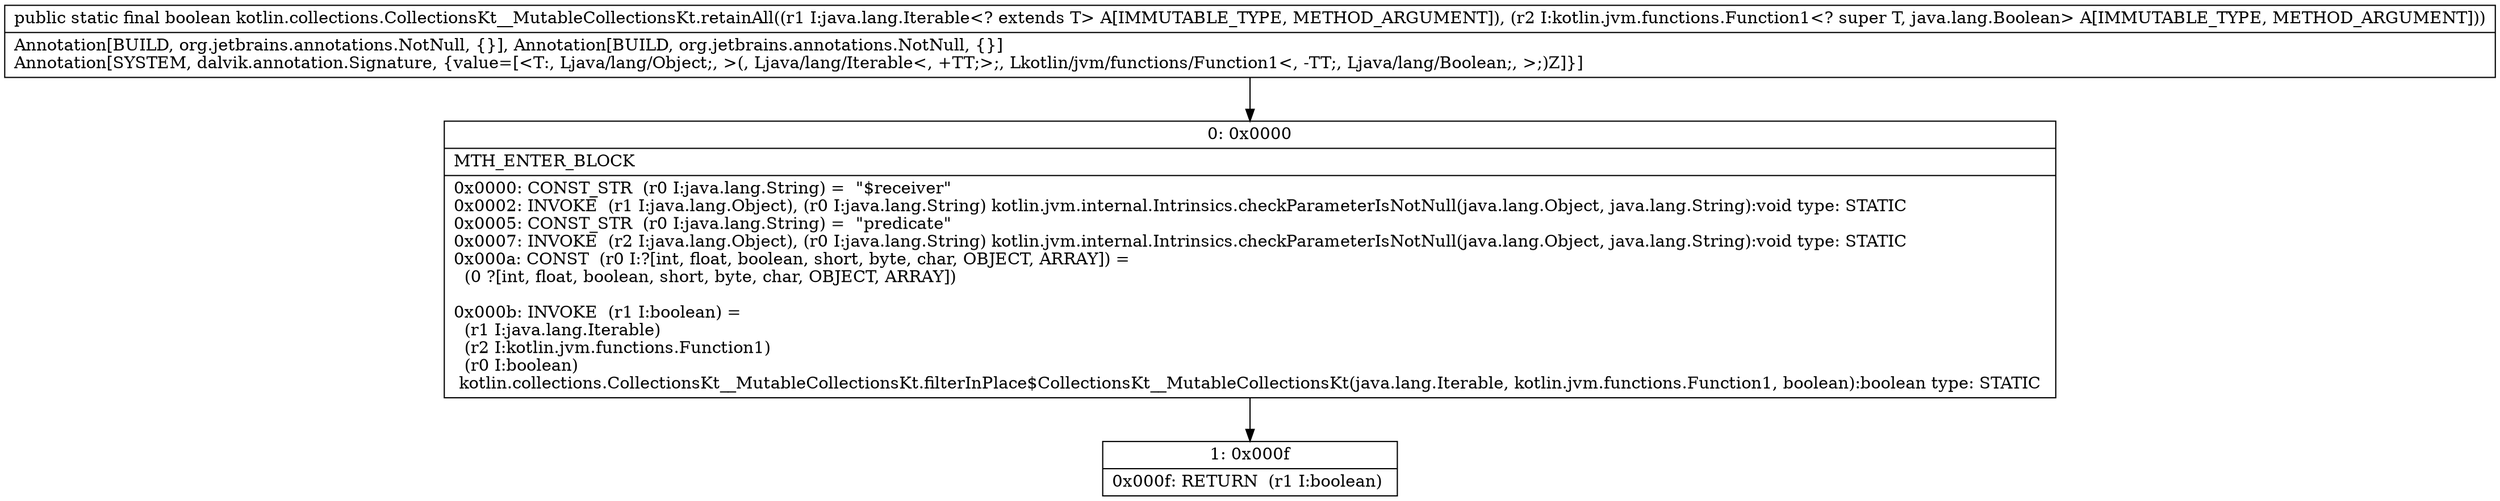 digraph "CFG forkotlin.collections.CollectionsKt__MutableCollectionsKt.retainAll(Ljava\/lang\/Iterable;Lkotlin\/jvm\/functions\/Function1;)Z" {
Node_0 [shape=record,label="{0\:\ 0x0000|MTH_ENTER_BLOCK\l|0x0000: CONST_STR  (r0 I:java.lang.String) =  \"$receiver\" \l0x0002: INVOKE  (r1 I:java.lang.Object), (r0 I:java.lang.String) kotlin.jvm.internal.Intrinsics.checkParameterIsNotNull(java.lang.Object, java.lang.String):void type: STATIC \l0x0005: CONST_STR  (r0 I:java.lang.String) =  \"predicate\" \l0x0007: INVOKE  (r2 I:java.lang.Object), (r0 I:java.lang.String) kotlin.jvm.internal.Intrinsics.checkParameterIsNotNull(java.lang.Object, java.lang.String):void type: STATIC \l0x000a: CONST  (r0 I:?[int, float, boolean, short, byte, char, OBJECT, ARRAY]) = \l  (0 ?[int, float, boolean, short, byte, char, OBJECT, ARRAY])\l \l0x000b: INVOKE  (r1 I:boolean) = \l  (r1 I:java.lang.Iterable)\l  (r2 I:kotlin.jvm.functions.Function1)\l  (r0 I:boolean)\l kotlin.collections.CollectionsKt__MutableCollectionsKt.filterInPlace$CollectionsKt__MutableCollectionsKt(java.lang.Iterable, kotlin.jvm.functions.Function1, boolean):boolean type: STATIC \l}"];
Node_1 [shape=record,label="{1\:\ 0x000f|0x000f: RETURN  (r1 I:boolean) \l}"];
MethodNode[shape=record,label="{public static final boolean kotlin.collections.CollectionsKt__MutableCollectionsKt.retainAll((r1 I:java.lang.Iterable\<? extends T\> A[IMMUTABLE_TYPE, METHOD_ARGUMENT]), (r2 I:kotlin.jvm.functions.Function1\<? super T, java.lang.Boolean\> A[IMMUTABLE_TYPE, METHOD_ARGUMENT]))  | Annotation[BUILD, org.jetbrains.annotations.NotNull, \{\}], Annotation[BUILD, org.jetbrains.annotations.NotNull, \{\}]\lAnnotation[SYSTEM, dalvik.annotation.Signature, \{value=[\<T:, Ljava\/lang\/Object;, \>(, Ljava\/lang\/Iterable\<, +TT;\>;, Lkotlin\/jvm\/functions\/Function1\<, \-TT;, Ljava\/lang\/Boolean;, \>;)Z]\}]\l}"];
MethodNode -> Node_0;
Node_0 -> Node_1;
}

